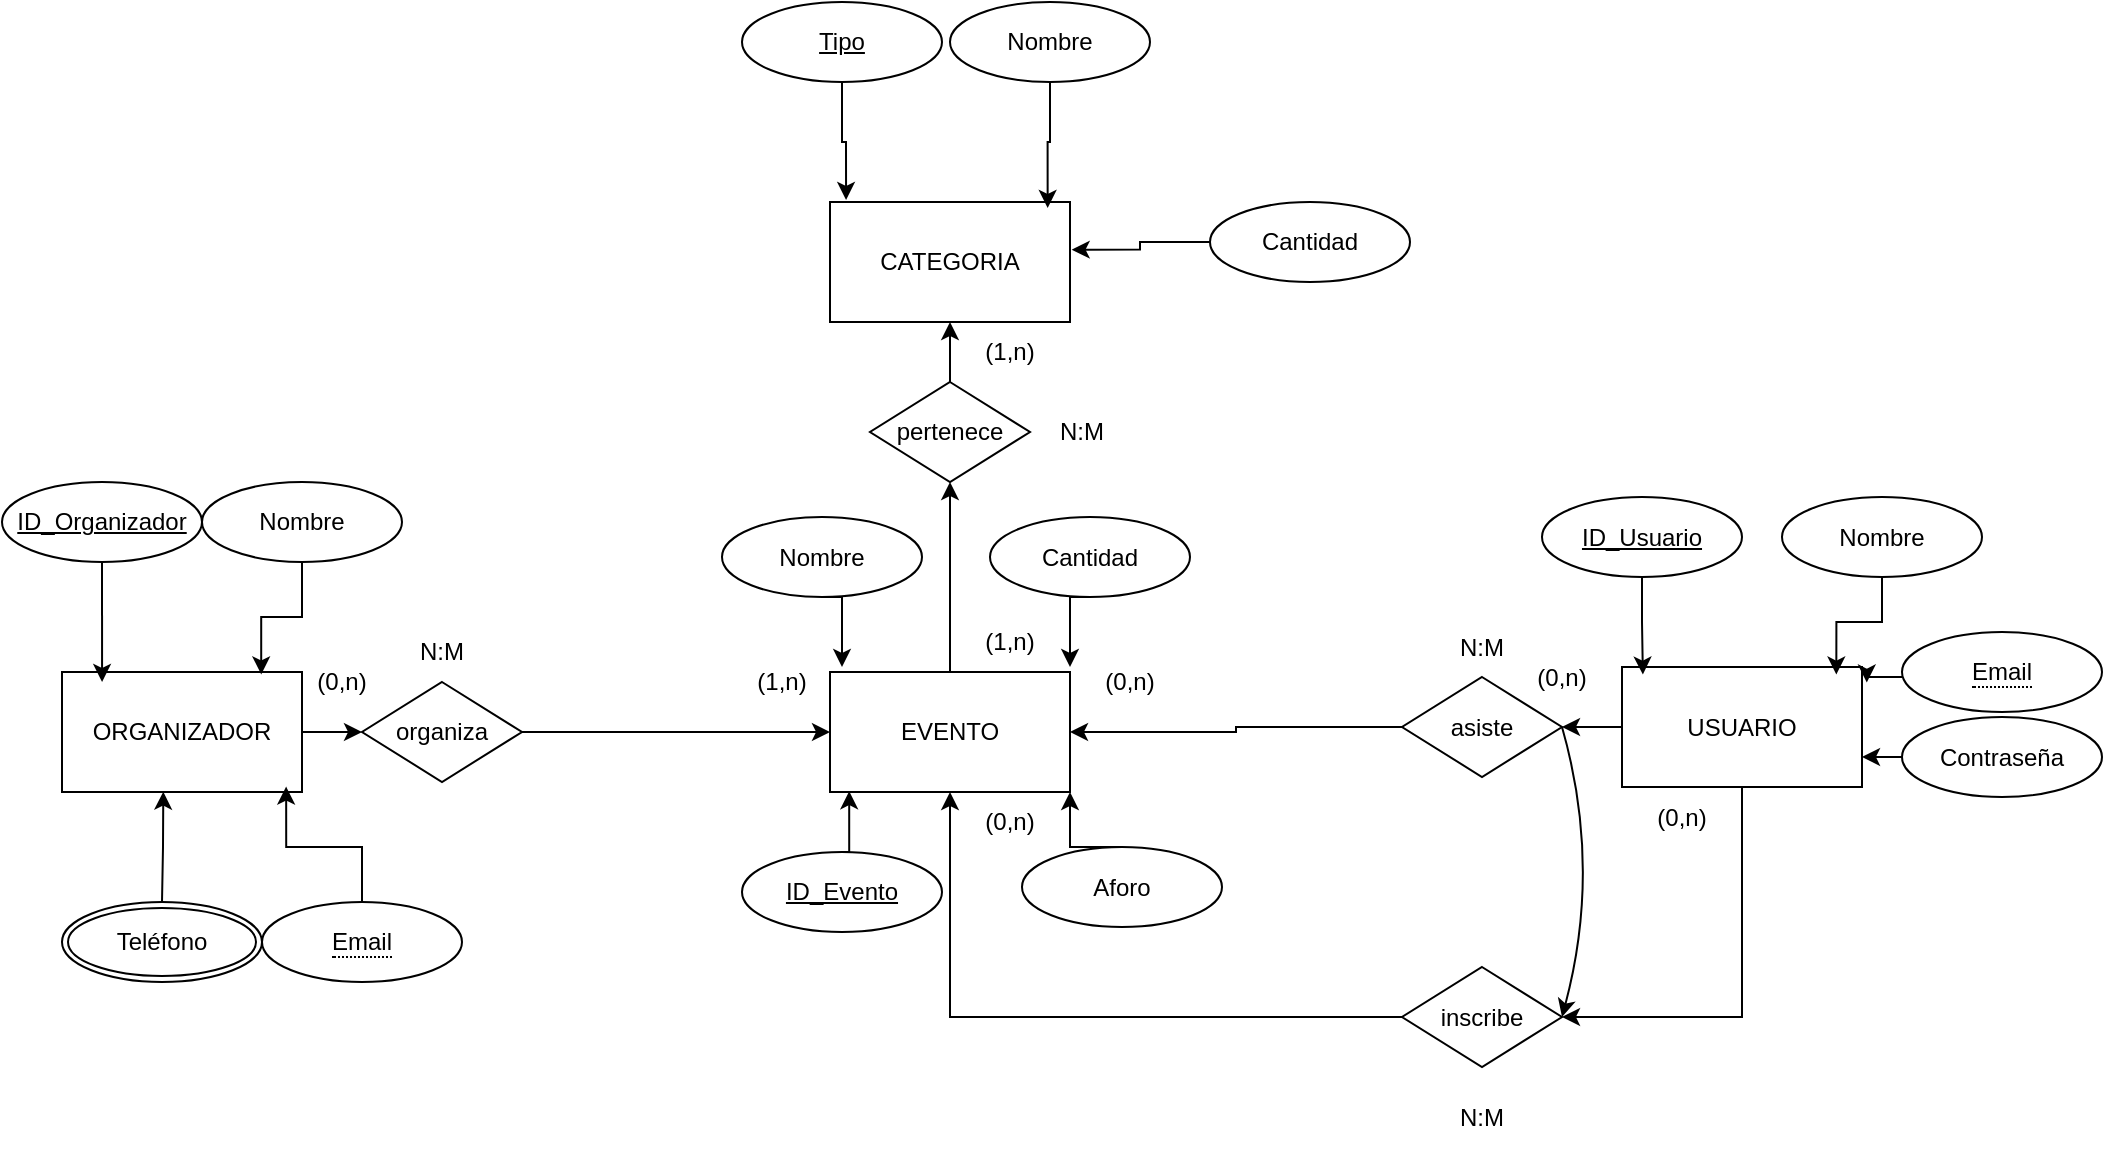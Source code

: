 <mxfile version="26.0.13">
  <diagram id="C5RBs43oDa-KdzZeNtuy" name="Page-1">
    <mxGraphModel dx="1888" dy="1734" grid="1" gridSize="10" guides="1" tooltips="1" connect="1" arrows="1" fold="1" page="1" pageScale="1" pageWidth="827" pageHeight="1169" math="0" shadow="0">
      <root>
        <mxCell id="WIyWlLk6GJQsqaUBKTNV-0" />
        <mxCell id="WIyWlLk6GJQsqaUBKTNV-1" parent="WIyWlLk6GJQsqaUBKTNV-0" />
        <mxCell id="ZxHUSFqPVqAPXNX8neBj-10" style="edgeStyle=orthogonalEdgeStyle;rounded=0;orthogonalLoop=1;jettySize=auto;html=1;exitX=1;exitY=0.5;exitDx=0;exitDy=0;entryX=0;entryY=0.5;entryDx=0;entryDy=0;" parent="WIyWlLk6GJQsqaUBKTNV-1" source="ZxHUSFqPVqAPXNX8neBj-0" target="ZxHUSFqPVqAPXNX8neBj-8" edge="1">
          <mxGeometry relative="1" as="geometry" />
        </mxCell>
        <mxCell id="ZxHUSFqPVqAPXNX8neBj-0" value="ORGANIZADOR" style="rounded=0;whiteSpace=wrap;html=1;" parent="WIyWlLk6GJQsqaUBKTNV-1" vertex="1">
          <mxGeometry x="-30" y="195" width="120" height="60" as="geometry" />
        </mxCell>
        <mxCell id="ZxHUSFqPVqAPXNX8neBj-12" style="edgeStyle=orthogonalEdgeStyle;rounded=0;orthogonalLoop=1;jettySize=auto;html=1;exitX=0;exitY=0.5;exitDx=0;exitDy=0;entryX=1;entryY=0.5;entryDx=0;entryDy=0;" parent="WIyWlLk6GJQsqaUBKTNV-1" source="ZxHUSFqPVqAPXNX8neBj-3" target="ZxHUSFqPVqAPXNX8neBj-9" edge="1">
          <mxGeometry relative="1" as="geometry" />
        </mxCell>
        <mxCell id="ZxHUSFqPVqAPXNX8neBj-15" style="edgeStyle=orthogonalEdgeStyle;rounded=0;orthogonalLoop=1;jettySize=auto;html=1;exitX=0.5;exitY=1;exitDx=0;exitDy=0;entryX=1;entryY=0.5;entryDx=0;entryDy=0;" parent="WIyWlLk6GJQsqaUBKTNV-1" source="ZxHUSFqPVqAPXNX8neBj-3" target="ZxHUSFqPVqAPXNX8neBj-14" edge="1">
          <mxGeometry relative="1" as="geometry">
            <mxPoint x="809.957" y="322.5" as="targetPoint" />
          </mxGeometry>
        </mxCell>
        <mxCell id="ZxHUSFqPVqAPXNX8neBj-3" value="USUARIO" style="rounded=0;whiteSpace=wrap;html=1;" parent="WIyWlLk6GJQsqaUBKTNV-1" vertex="1">
          <mxGeometry x="750" y="192.5" width="120" height="60" as="geometry" />
        </mxCell>
        <mxCell id="ZxHUSFqPVqAPXNX8neBj-36" style="edgeStyle=orthogonalEdgeStyle;rounded=0;orthogonalLoop=1;jettySize=auto;html=1;exitX=0.5;exitY=0;exitDx=0;exitDy=0;entryX=0.5;entryY=1;entryDx=0;entryDy=0;" parent="WIyWlLk6GJQsqaUBKTNV-1" source="ZxHUSFqPVqAPXNX8neBj-4" target="ZxHUSFqPVqAPXNX8neBj-35" edge="1">
          <mxGeometry relative="1" as="geometry" />
        </mxCell>
        <mxCell id="ZxHUSFqPVqAPXNX8neBj-4" value="EVENTO" style="rounded=0;whiteSpace=wrap;html=1;" parent="WIyWlLk6GJQsqaUBKTNV-1" vertex="1">
          <mxGeometry x="354" y="195" width="120" height="60" as="geometry" />
        </mxCell>
        <mxCell id="ZxHUSFqPVqAPXNX8neBj-11" style="edgeStyle=orthogonalEdgeStyle;rounded=0;orthogonalLoop=1;jettySize=auto;html=1;exitX=1;exitY=0.5;exitDx=0;exitDy=0;entryX=0;entryY=0.5;entryDx=0;entryDy=0;" parent="WIyWlLk6GJQsqaUBKTNV-1" source="ZxHUSFqPVqAPXNX8neBj-8" target="ZxHUSFqPVqAPXNX8neBj-4" edge="1">
          <mxGeometry relative="1" as="geometry" />
        </mxCell>
        <mxCell id="ZxHUSFqPVqAPXNX8neBj-8" value="organiza" style="shape=rhombus;html=1;dashed=0;whiteSpace=wrap;perimeter=rhombusPerimeter;" parent="WIyWlLk6GJQsqaUBKTNV-1" vertex="1">
          <mxGeometry x="120" y="200" width="80" height="50" as="geometry" />
        </mxCell>
        <mxCell id="ZxHUSFqPVqAPXNX8neBj-13" style="edgeStyle=orthogonalEdgeStyle;rounded=0;orthogonalLoop=1;jettySize=auto;html=1;exitX=0;exitY=0.5;exitDx=0;exitDy=0;entryX=1;entryY=0.5;entryDx=0;entryDy=0;" parent="WIyWlLk6GJQsqaUBKTNV-1" source="ZxHUSFqPVqAPXNX8neBj-9" target="ZxHUSFqPVqAPXNX8neBj-4" edge="1">
          <mxGeometry relative="1" as="geometry" />
        </mxCell>
        <mxCell id="ZxHUSFqPVqAPXNX8neBj-9" value="asiste" style="shape=rhombus;html=1;dashed=0;whiteSpace=wrap;perimeter=rhombusPerimeter;" parent="WIyWlLk6GJQsqaUBKTNV-1" vertex="1">
          <mxGeometry x="640" y="197.5" width="80" height="50" as="geometry" />
        </mxCell>
        <mxCell id="ZxHUSFqPVqAPXNX8neBj-16" style="edgeStyle=orthogonalEdgeStyle;rounded=0;orthogonalLoop=1;jettySize=auto;html=1;exitX=0;exitY=0.5;exitDx=0;exitDy=0;entryX=0.5;entryY=1;entryDx=0;entryDy=0;" parent="WIyWlLk6GJQsqaUBKTNV-1" source="ZxHUSFqPVqAPXNX8neBj-14" target="ZxHUSFqPVqAPXNX8neBj-4" edge="1">
          <mxGeometry relative="1" as="geometry" />
        </mxCell>
        <mxCell id="ZxHUSFqPVqAPXNX8neBj-14" value="inscribe" style="shape=rhombus;html=1;dashed=0;whiteSpace=wrap;perimeter=rhombusPerimeter;" parent="WIyWlLk6GJQsqaUBKTNV-1" vertex="1">
          <mxGeometry x="640" y="342.5" width="80" height="50" as="geometry" />
        </mxCell>
        <mxCell id="ZxHUSFqPVqAPXNX8neBj-21" value="(0,n)" style="text;html=1;align=center;verticalAlign=middle;whiteSpace=wrap;rounded=0;" parent="WIyWlLk6GJQsqaUBKTNV-1" vertex="1">
          <mxGeometry x="80" y="185" width="60" height="30" as="geometry" />
        </mxCell>
        <mxCell id="ZxHUSFqPVqAPXNX8neBj-22" value="(1,n)" style="text;html=1;align=center;verticalAlign=middle;whiteSpace=wrap;rounded=0;" parent="WIyWlLk6GJQsqaUBKTNV-1" vertex="1">
          <mxGeometry x="300" y="185" width="60" height="30" as="geometry" />
        </mxCell>
        <mxCell id="ZxHUSFqPVqAPXNX8neBj-23" value="(0,n)" style="text;html=1;align=center;verticalAlign=middle;whiteSpace=wrap;rounded=0;" parent="WIyWlLk6GJQsqaUBKTNV-1" vertex="1">
          <mxGeometry x="474" y="185" width="60" height="30" as="geometry" />
        </mxCell>
        <mxCell id="ZxHUSFqPVqAPXNX8neBj-24" value="N:M" style="text;html=1;align=center;verticalAlign=middle;whiteSpace=wrap;rounded=0;" parent="WIyWlLk6GJQsqaUBKTNV-1" vertex="1">
          <mxGeometry x="130" y="170" width="60" height="30" as="geometry" />
        </mxCell>
        <mxCell id="ZxHUSFqPVqAPXNX8neBj-25" value="N:M" style="text;html=1;align=center;verticalAlign=middle;whiteSpace=wrap;rounded=0;" parent="WIyWlLk6GJQsqaUBKTNV-1" vertex="1">
          <mxGeometry x="650" y="167.5" width="60" height="30" as="geometry" />
        </mxCell>
        <mxCell id="ZxHUSFqPVqAPXNX8neBj-26" value="(0,n)" style="text;html=1;align=center;verticalAlign=middle;whiteSpace=wrap;rounded=0;" parent="WIyWlLk6GJQsqaUBKTNV-1" vertex="1">
          <mxGeometry x="690" y="182.5" width="60" height="30" as="geometry" />
        </mxCell>
        <mxCell id="ZxHUSFqPVqAPXNX8neBj-27" value="(0,n)" style="text;html=1;align=center;verticalAlign=middle;whiteSpace=wrap;rounded=0;" parent="WIyWlLk6GJQsqaUBKTNV-1" vertex="1">
          <mxGeometry x="414" y="255" width="60" height="30" as="geometry" />
        </mxCell>
        <mxCell id="ZxHUSFqPVqAPXNX8neBj-28" value="(0,n)" style="text;html=1;align=center;verticalAlign=middle;whiteSpace=wrap;rounded=0;" parent="WIyWlLk6GJQsqaUBKTNV-1" vertex="1">
          <mxGeometry x="750" y="252.5" width="60" height="30" as="geometry" />
        </mxCell>
        <mxCell id="ZxHUSFqPVqAPXNX8neBj-29" value="N:M" style="text;html=1;align=center;verticalAlign=middle;whiteSpace=wrap;rounded=0;" parent="WIyWlLk6GJQsqaUBKTNV-1" vertex="1">
          <mxGeometry x="650" y="402.5" width="60" height="30" as="geometry" />
        </mxCell>
        <mxCell id="ZxHUSFqPVqAPXNX8neBj-33" value="" style="endArrow=classic;html=1;rounded=0;entryX=1;entryY=0.5;entryDx=0;entryDy=0;exitX=1;exitY=0.5;exitDx=0;exitDy=0;curved=1;" parent="WIyWlLk6GJQsqaUBKTNV-1" source="ZxHUSFqPVqAPXNX8neBj-9" target="ZxHUSFqPVqAPXNX8neBj-14" edge="1">
          <mxGeometry width="50" height="50" relative="1" as="geometry">
            <mxPoint x="590" y="352.5" as="sourcePoint" />
            <mxPoint x="640" y="302.5" as="targetPoint" />
            <Array as="points">
              <mxPoint x="740" y="292.5" />
            </Array>
          </mxGeometry>
        </mxCell>
        <mxCell id="ZxHUSFqPVqAPXNX8neBj-34" value="CATEGORIA" style="rounded=0;whiteSpace=wrap;html=1;" parent="WIyWlLk6GJQsqaUBKTNV-1" vertex="1">
          <mxGeometry x="354" y="-40" width="120" height="60" as="geometry" />
        </mxCell>
        <mxCell id="ZxHUSFqPVqAPXNX8neBj-37" style="edgeStyle=orthogonalEdgeStyle;rounded=0;orthogonalLoop=1;jettySize=auto;html=1;exitX=0.5;exitY=0;exitDx=0;exitDy=0;entryX=0.5;entryY=1;entryDx=0;entryDy=0;" parent="WIyWlLk6GJQsqaUBKTNV-1" source="ZxHUSFqPVqAPXNX8neBj-35" target="ZxHUSFqPVqAPXNX8neBj-34" edge="1">
          <mxGeometry relative="1" as="geometry" />
        </mxCell>
        <mxCell id="ZxHUSFqPVqAPXNX8neBj-35" value="pertenece" style="shape=rhombus;html=1;dashed=0;whiteSpace=wrap;perimeter=rhombusPerimeter;" parent="WIyWlLk6GJQsqaUBKTNV-1" vertex="1">
          <mxGeometry x="374" y="50" width="80" height="50" as="geometry" />
        </mxCell>
        <mxCell id="ZxHUSFqPVqAPXNX8neBj-38" value="N:M" style="text;html=1;align=center;verticalAlign=middle;whiteSpace=wrap;rounded=0;" parent="WIyWlLk6GJQsqaUBKTNV-1" vertex="1">
          <mxGeometry x="450" y="60" width="60" height="30" as="geometry" />
        </mxCell>
        <mxCell id="ZxHUSFqPVqAPXNX8neBj-39" value="(1,n)" style="text;html=1;align=center;verticalAlign=middle;whiteSpace=wrap;rounded=0;" parent="WIyWlLk6GJQsqaUBKTNV-1" vertex="1">
          <mxGeometry x="414" y="20" width="60" height="30" as="geometry" />
        </mxCell>
        <mxCell id="ZxHUSFqPVqAPXNX8neBj-40" value="(1,n)" style="text;html=1;align=center;verticalAlign=middle;whiteSpace=wrap;rounded=0;" parent="WIyWlLk6GJQsqaUBKTNV-1" vertex="1">
          <mxGeometry x="414" y="165" width="60" height="30" as="geometry" />
        </mxCell>
        <mxCell id="K3VzT5t382mR1WgBXnWR-0" value="ID_Usuario" style="ellipse;whiteSpace=wrap;html=1;align=center;fontStyle=4;" vertex="1" parent="WIyWlLk6GJQsqaUBKTNV-1">
          <mxGeometry x="710" y="107.5" width="100" height="40" as="geometry" />
        </mxCell>
        <mxCell id="K3VzT5t382mR1WgBXnWR-1" value="Nombre" style="ellipse;whiteSpace=wrap;html=1;align=center;" vertex="1" parent="WIyWlLk6GJQsqaUBKTNV-1">
          <mxGeometry x="830" y="107.5" width="100" height="40" as="geometry" />
        </mxCell>
        <mxCell id="K3VzT5t382mR1WgBXnWR-7" style="edgeStyle=orthogonalEdgeStyle;rounded=0;orthogonalLoop=1;jettySize=auto;html=1;exitX=0;exitY=0.5;exitDx=0;exitDy=0;entryX=1;entryY=0.75;entryDx=0;entryDy=0;" edge="1" parent="WIyWlLk6GJQsqaUBKTNV-1" source="K3VzT5t382mR1WgBXnWR-3" target="ZxHUSFqPVqAPXNX8neBj-3">
          <mxGeometry relative="1" as="geometry" />
        </mxCell>
        <mxCell id="K3VzT5t382mR1WgBXnWR-3" value="Contraseña" style="ellipse;whiteSpace=wrap;html=1;align=center;" vertex="1" parent="WIyWlLk6GJQsqaUBKTNV-1">
          <mxGeometry x="890" y="217.5" width="100" height="40" as="geometry" />
        </mxCell>
        <mxCell id="K3VzT5t382mR1WgBXnWR-4" style="edgeStyle=orthogonalEdgeStyle;rounded=0;orthogonalLoop=1;jettySize=auto;html=1;exitX=0.5;exitY=1;exitDx=0;exitDy=0;entryX=0.087;entryY=0.063;entryDx=0;entryDy=0;entryPerimeter=0;" edge="1" parent="WIyWlLk6GJQsqaUBKTNV-1" source="K3VzT5t382mR1WgBXnWR-0" target="ZxHUSFqPVqAPXNX8neBj-3">
          <mxGeometry relative="1" as="geometry" />
        </mxCell>
        <mxCell id="K3VzT5t382mR1WgBXnWR-5" style="edgeStyle=orthogonalEdgeStyle;rounded=0;orthogonalLoop=1;jettySize=auto;html=1;exitX=0.5;exitY=1;exitDx=0;exitDy=0;entryX=0.893;entryY=0.063;entryDx=0;entryDy=0;entryPerimeter=0;" edge="1" parent="WIyWlLk6GJQsqaUBKTNV-1" source="K3VzT5t382mR1WgBXnWR-1" target="ZxHUSFqPVqAPXNX8neBj-3">
          <mxGeometry relative="1" as="geometry" />
        </mxCell>
        <mxCell id="K3VzT5t382mR1WgBXnWR-8" style="edgeStyle=orthogonalEdgeStyle;rounded=0;orthogonalLoop=1;jettySize=auto;html=1;exitX=0;exitY=0.5;exitDx=0;exitDy=0;entryX=1.02;entryY=0.13;entryDx=0;entryDy=0;entryPerimeter=0;" edge="1" parent="WIyWlLk6GJQsqaUBKTNV-1" target="ZxHUSFqPVqAPXNX8neBj-3">
          <mxGeometry relative="1" as="geometry">
            <mxPoint x="890.0" y="197.5" as="sourcePoint" />
          </mxGeometry>
        </mxCell>
        <mxCell id="K3VzT5t382mR1WgBXnWR-9" value="Tipo" style="ellipse;whiteSpace=wrap;html=1;align=center;fontStyle=4;" vertex="1" parent="WIyWlLk6GJQsqaUBKTNV-1">
          <mxGeometry x="310" y="-140" width="100" height="40" as="geometry" />
        </mxCell>
        <mxCell id="K3VzT5t382mR1WgBXnWR-10" value="ID_Evento" style="ellipse;whiteSpace=wrap;html=1;align=center;fontStyle=4;" vertex="1" parent="WIyWlLk6GJQsqaUBKTNV-1">
          <mxGeometry x="310" y="285" width="100" height="40" as="geometry" />
        </mxCell>
        <mxCell id="K3VzT5t382mR1WgBXnWR-11" value="ID_Organizador" style="ellipse;whiteSpace=wrap;html=1;align=center;fontStyle=4;" vertex="1" parent="WIyWlLk6GJQsqaUBKTNV-1">
          <mxGeometry x="-60" y="100" width="100" height="40" as="geometry" />
        </mxCell>
        <mxCell id="K3VzT5t382mR1WgBXnWR-12" style="edgeStyle=orthogonalEdgeStyle;rounded=0;orthogonalLoop=1;jettySize=auto;html=1;exitX=0.5;exitY=0;exitDx=0;exitDy=0;entryX=0.08;entryY=0.993;entryDx=0;entryDy=0;entryPerimeter=0;" edge="1" parent="WIyWlLk6GJQsqaUBKTNV-1" source="K3VzT5t382mR1WgBXnWR-10" target="ZxHUSFqPVqAPXNX8neBj-4">
          <mxGeometry relative="1" as="geometry" />
        </mxCell>
        <mxCell id="K3VzT5t382mR1WgBXnWR-13" style="edgeStyle=orthogonalEdgeStyle;rounded=0;orthogonalLoop=1;jettySize=auto;html=1;exitX=0.5;exitY=1;exitDx=0;exitDy=0;entryX=0.167;entryY=0.083;entryDx=0;entryDy=0;entryPerimeter=0;" edge="1" parent="WIyWlLk6GJQsqaUBKTNV-1" source="K3VzT5t382mR1WgBXnWR-11" target="ZxHUSFqPVqAPXNX8neBj-0">
          <mxGeometry relative="1" as="geometry" />
        </mxCell>
        <mxCell id="K3VzT5t382mR1WgBXnWR-14" style="edgeStyle=orthogonalEdgeStyle;rounded=0;orthogonalLoop=1;jettySize=auto;html=1;exitX=0.5;exitY=1;exitDx=0;exitDy=0;entryX=0.067;entryY=-0.017;entryDx=0;entryDy=0;entryPerimeter=0;" edge="1" parent="WIyWlLk6GJQsqaUBKTNV-1" source="K3VzT5t382mR1WgBXnWR-9" target="ZxHUSFqPVqAPXNX8neBj-34">
          <mxGeometry relative="1" as="geometry" />
        </mxCell>
        <mxCell id="K3VzT5t382mR1WgBXnWR-15" value="Nombre" style="ellipse;whiteSpace=wrap;html=1;align=center;" vertex="1" parent="WIyWlLk6GJQsqaUBKTNV-1">
          <mxGeometry x="414" y="-140" width="100" height="40" as="geometry" />
        </mxCell>
        <mxCell id="K3VzT5t382mR1WgBXnWR-16" value="Cantidad" style="ellipse;whiteSpace=wrap;html=1;align=center;" vertex="1" parent="WIyWlLk6GJQsqaUBKTNV-1">
          <mxGeometry x="544" y="-40" width="100" height="40" as="geometry" />
        </mxCell>
        <mxCell id="K3VzT5t382mR1WgBXnWR-17" style="edgeStyle=orthogonalEdgeStyle;rounded=0;orthogonalLoop=1;jettySize=auto;html=1;exitX=0.5;exitY=1;exitDx=0;exitDy=0;entryX=0.907;entryY=0.05;entryDx=0;entryDy=0;entryPerimeter=0;" edge="1" parent="WIyWlLk6GJQsqaUBKTNV-1" source="K3VzT5t382mR1WgBXnWR-15" target="ZxHUSFqPVqAPXNX8neBj-34">
          <mxGeometry relative="1" as="geometry" />
        </mxCell>
        <mxCell id="K3VzT5t382mR1WgBXnWR-18" style="edgeStyle=orthogonalEdgeStyle;rounded=0;orthogonalLoop=1;jettySize=auto;html=1;exitX=0;exitY=0.5;exitDx=0;exitDy=0;entryX=1.007;entryY=0.397;entryDx=0;entryDy=0;entryPerimeter=0;" edge="1" parent="WIyWlLk6GJQsqaUBKTNV-1" source="K3VzT5t382mR1WgBXnWR-16" target="ZxHUSFqPVqAPXNX8neBj-34">
          <mxGeometry relative="1" as="geometry" />
        </mxCell>
        <mxCell id="K3VzT5t382mR1WgBXnWR-19" value="Nombre" style="ellipse;whiteSpace=wrap;html=1;align=center;" vertex="1" parent="WIyWlLk6GJQsqaUBKTNV-1">
          <mxGeometry x="40" y="100" width="100" height="40" as="geometry" />
        </mxCell>
        <mxCell id="K3VzT5t382mR1WgBXnWR-20" style="edgeStyle=orthogonalEdgeStyle;rounded=0;orthogonalLoop=1;jettySize=auto;html=1;exitX=0.5;exitY=1;exitDx=0;exitDy=0;entryX=0.83;entryY=0.02;entryDx=0;entryDy=0;entryPerimeter=0;" edge="1" parent="WIyWlLk6GJQsqaUBKTNV-1" source="K3VzT5t382mR1WgBXnWR-19" target="ZxHUSFqPVqAPXNX8neBj-0">
          <mxGeometry relative="1" as="geometry" />
        </mxCell>
        <mxCell id="K3VzT5t382mR1WgBXnWR-29" style="edgeStyle=orthogonalEdgeStyle;rounded=0;orthogonalLoop=1;jettySize=auto;html=1;exitX=0.5;exitY=1;exitDx=0;exitDy=0;entryX=1;entryY=0.25;entryDx=0;entryDy=0;" edge="1" parent="WIyWlLk6GJQsqaUBKTNV-1" source="K3VzT5t382mR1WgBXnWR-23" target="ZxHUSFqPVqAPXNX8neBj-22">
          <mxGeometry relative="1" as="geometry" />
        </mxCell>
        <mxCell id="K3VzT5t382mR1WgBXnWR-23" value="Nombre" style="ellipse;whiteSpace=wrap;html=1;align=center;" vertex="1" parent="WIyWlLk6GJQsqaUBKTNV-1">
          <mxGeometry x="300" y="117.5" width="100" height="40" as="geometry" />
        </mxCell>
        <mxCell id="K3VzT5t382mR1WgBXnWR-28" style="edgeStyle=orthogonalEdgeStyle;rounded=0;orthogonalLoop=1;jettySize=auto;html=1;exitX=0.5;exitY=1;exitDx=0;exitDy=0;entryX=0;entryY=0.25;entryDx=0;entryDy=0;strokeColor=default;" edge="1" parent="WIyWlLk6GJQsqaUBKTNV-1" source="K3VzT5t382mR1WgBXnWR-24" target="ZxHUSFqPVqAPXNX8neBj-23">
          <mxGeometry relative="1" as="geometry" />
        </mxCell>
        <mxCell id="K3VzT5t382mR1WgBXnWR-24" value="Cantidad" style="ellipse;whiteSpace=wrap;html=1;align=center;" vertex="1" parent="WIyWlLk6GJQsqaUBKTNV-1">
          <mxGeometry x="434" y="117.5" width="100" height="40" as="geometry" />
        </mxCell>
        <mxCell id="K3VzT5t382mR1WgBXnWR-26" style="edgeStyle=orthogonalEdgeStyle;rounded=0;orthogonalLoop=1;jettySize=auto;html=1;exitX=0.5;exitY=0;exitDx=0;exitDy=0;entryX=1;entryY=1;entryDx=0;entryDy=0;" edge="1" parent="WIyWlLk6GJQsqaUBKTNV-1" source="K3VzT5t382mR1WgBXnWR-25" target="ZxHUSFqPVqAPXNX8neBj-4">
          <mxGeometry relative="1" as="geometry" />
        </mxCell>
        <mxCell id="K3VzT5t382mR1WgBXnWR-25" value="Aforo" style="ellipse;whiteSpace=wrap;html=1;align=center;" vertex="1" parent="WIyWlLk6GJQsqaUBKTNV-1">
          <mxGeometry x="450" y="282.5" width="100" height="40" as="geometry" />
        </mxCell>
        <mxCell id="K3VzT5t382mR1WgBXnWR-30" style="edgeStyle=orthogonalEdgeStyle;rounded=0;orthogonalLoop=1;jettySize=auto;html=1;exitX=0.5;exitY=0;exitDx=0;exitDy=0;entryX=0.422;entryY=0.997;entryDx=0;entryDy=0;entryPerimeter=0;" edge="1" parent="WIyWlLk6GJQsqaUBKTNV-1" target="ZxHUSFqPVqAPXNX8neBj-0">
          <mxGeometry relative="1" as="geometry">
            <mxPoint x="20" y="310" as="sourcePoint" />
          </mxGeometry>
        </mxCell>
        <mxCell id="K3VzT5t382mR1WgBXnWR-33" value="&lt;span style=&quot;border-bottom: 1px dotted&quot;&gt;Email&lt;/span&gt;" style="ellipse;whiteSpace=wrap;html=1;align=center;" vertex="1" parent="WIyWlLk6GJQsqaUBKTNV-1">
          <mxGeometry x="890" y="175" width="100" height="40" as="geometry" />
        </mxCell>
        <mxCell id="K3VzT5t382mR1WgBXnWR-34" value="Teléfono" style="ellipse;shape=doubleEllipse;margin=3;whiteSpace=wrap;html=1;align=center;" vertex="1" parent="WIyWlLk6GJQsqaUBKTNV-1">
          <mxGeometry x="-30" y="310" width="100" height="40" as="geometry" />
        </mxCell>
        <mxCell id="K3VzT5t382mR1WgBXnWR-35" value="&lt;span style=&quot;border-bottom: 1px dotted&quot;&gt;Email&lt;/span&gt;" style="ellipse;whiteSpace=wrap;html=1;align=center;" vertex="1" parent="WIyWlLk6GJQsqaUBKTNV-1">
          <mxGeometry x="70" y="310" width="100" height="40" as="geometry" />
        </mxCell>
        <mxCell id="K3VzT5t382mR1WgBXnWR-36" style="edgeStyle=orthogonalEdgeStyle;rounded=0;orthogonalLoop=1;jettySize=auto;html=1;exitX=0.5;exitY=0;exitDx=0;exitDy=0;entryX=0.934;entryY=0.955;entryDx=0;entryDy=0;entryPerimeter=0;" edge="1" parent="WIyWlLk6GJQsqaUBKTNV-1" source="K3VzT5t382mR1WgBXnWR-35" target="ZxHUSFqPVqAPXNX8neBj-0">
          <mxGeometry relative="1" as="geometry" />
        </mxCell>
      </root>
    </mxGraphModel>
  </diagram>
</mxfile>
